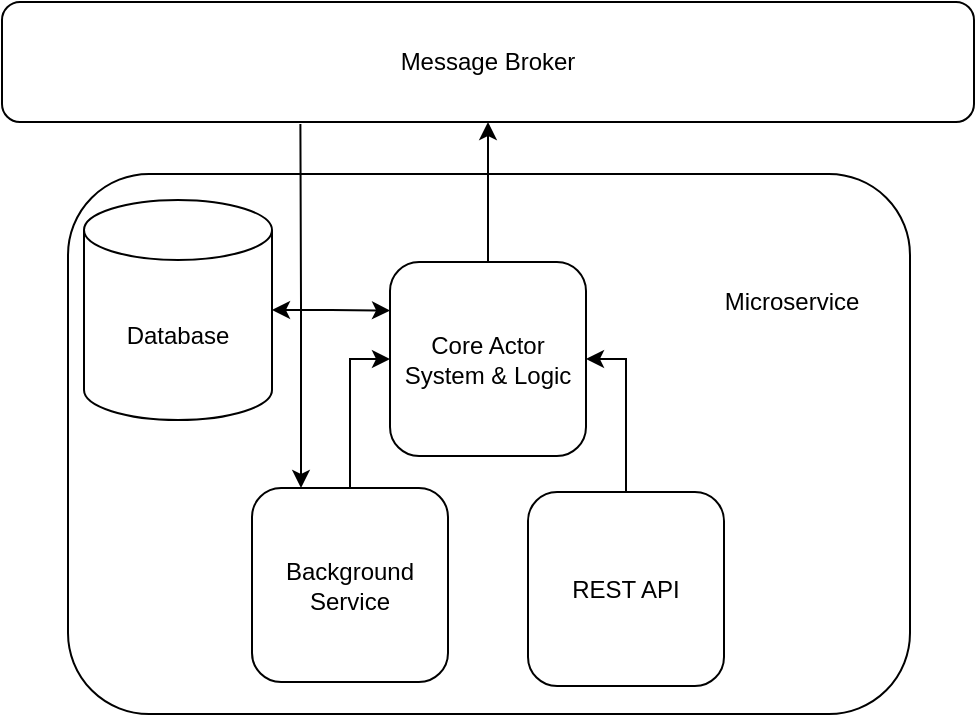 <mxfile version="14.6.13" type="device"><diagram id="uSh8eOu2k7SlI15kdaxI" name="Page-1"><mxGraphModel dx="1422" dy="832" grid="0" gridSize="10" guides="1" tooltips="1" connect="1" arrows="1" fold="1" page="1" pageScale="1" pageWidth="1100" pageHeight="850" math="0" shadow="0"><root><mxCell id="0"/><mxCell id="1" parent="0"/><mxCell id="1uXpPkJSdp5LLOubZem1-15" value="" style="rounded=1;whiteSpace=wrap;html=1;" vertex="1" parent="1"><mxGeometry x="340" y="246" width="421" height="270" as="geometry"/></mxCell><mxCell id="1uXpPkJSdp5LLOubZem1-10" style="edgeStyle=orthogonalEdgeStyle;rounded=0;orthogonalLoop=1;jettySize=auto;html=1;exitX=0.5;exitY=0;exitDx=0;exitDy=0;entryX=0.5;entryY=1;entryDx=0;entryDy=0;" edge="1" parent="1" source="1uXpPkJSdp5LLOubZem1-2" target="1uXpPkJSdp5LLOubZem1-9"><mxGeometry relative="1" as="geometry"/></mxCell><mxCell id="1uXpPkJSdp5LLOubZem1-2" value="Core Actor System &amp;amp; Logic" style="rounded=1;whiteSpace=wrap;html=1;" vertex="1" parent="1"><mxGeometry x="501" y="290" width="98" height="97" as="geometry"/></mxCell><mxCell id="1uXpPkJSdp5LLOubZem1-11" style="edgeStyle=orthogonalEdgeStyle;rounded=0;orthogonalLoop=1;jettySize=auto;html=1;exitX=0.5;exitY=0;exitDx=0;exitDy=0;entryX=0;entryY=0.5;entryDx=0;entryDy=0;" edge="1" parent="1" source="1uXpPkJSdp5LLOubZem1-4" target="1uXpPkJSdp5LLOubZem1-2"><mxGeometry relative="1" as="geometry"/></mxCell><mxCell id="1uXpPkJSdp5LLOubZem1-18" style="edgeStyle=orthogonalEdgeStyle;rounded=0;orthogonalLoop=1;jettySize=auto;html=1;exitX=0.25;exitY=0;exitDx=0;exitDy=0;entryX=0.307;entryY=1.017;entryDx=0;entryDy=0;entryPerimeter=0;startArrow=classic;startFill=1;endArrow=none;endFill=0;" edge="1" parent="1" source="1uXpPkJSdp5LLOubZem1-4" target="1uXpPkJSdp5LLOubZem1-9"><mxGeometry relative="1" as="geometry"/></mxCell><mxCell id="1uXpPkJSdp5LLOubZem1-4" value="Background Service" style="rounded=1;whiteSpace=wrap;html=1;" vertex="1" parent="1"><mxGeometry x="432" y="403" width="98" height="97" as="geometry"/></mxCell><mxCell id="1uXpPkJSdp5LLOubZem1-12" style="edgeStyle=orthogonalEdgeStyle;rounded=0;orthogonalLoop=1;jettySize=auto;html=1;exitX=0.5;exitY=0;exitDx=0;exitDy=0;entryX=1;entryY=0.5;entryDx=0;entryDy=0;" edge="1" parent="1" source="1uXpPkJSdp5LLOubZem1-5" target="1uXpPkJSdp5LLOubZem1-2"><mxGeometry relative="1" as="geometry"/></mxCell><mxCell id="1uXpPkJSdp5LLOubZem1-5" value="REST API" style="rounded=1;whiteSpace=wrap;html=1;" vertex="1" parent="1"><mxGeometry x="570" y="405" width="98" height="97" as="geometry"/></mxCell><mxCell id="1uXpPkJSdp5LLOubZem1-9" value="Message Broker" style="rounded=1;whiteSpace=wrap;html=1;" vertex="1" parent="1"><mxGeometry x="307" y="160" width="486" height="60" as="geometry"/></mxCell><mxCell id="1uXpPkJSdp5LLOubZem1-14" style="edgeStyle=orthogonalEdgeStyle;rounded=0;orthogonalLoop=1;jettySize=auto;html=1;exitX=1;exitY=0.5;exitDx=0;exitDy=0;exitPerimeter=0;entryX=0;entryY=0.25;entryDx=0;entryDy=0;startArrow=classic;startFill=1;" edge="1" parent="1" source="1uXpPkJSdp5LLOubZem1-13" target="1uXpPkJSdp5LLOubZem1-2"><mxGeometry relative="1" as="geometry"/></mxCell><mxCell id="1uXpPkJSdp5LLOubZem1-13" value="Database" style="shape=cylinder3;whiteSpace=wrap;html=1;boundedLbl=1;backgroundOutline=1;size=15;" vertex="1" parent="1"><mxGeometry x="348" y="259" width="94" height="110" as="geometry"/></mxCell><mxCell id="1uXpPkJSdp5LLOubZem1-16" value="Microservice" style="text;html=1;strokeColor=none;fillColor=none;align=center;verticalAlign=middle;whiteSpace=wrap;rounded=0;" vertex="1" parent="1"><mxGeometry x="658" y="301" width="88" height="17" as="geometry"/></mxCell></root></mxGraphModel></diagram></mxfile>